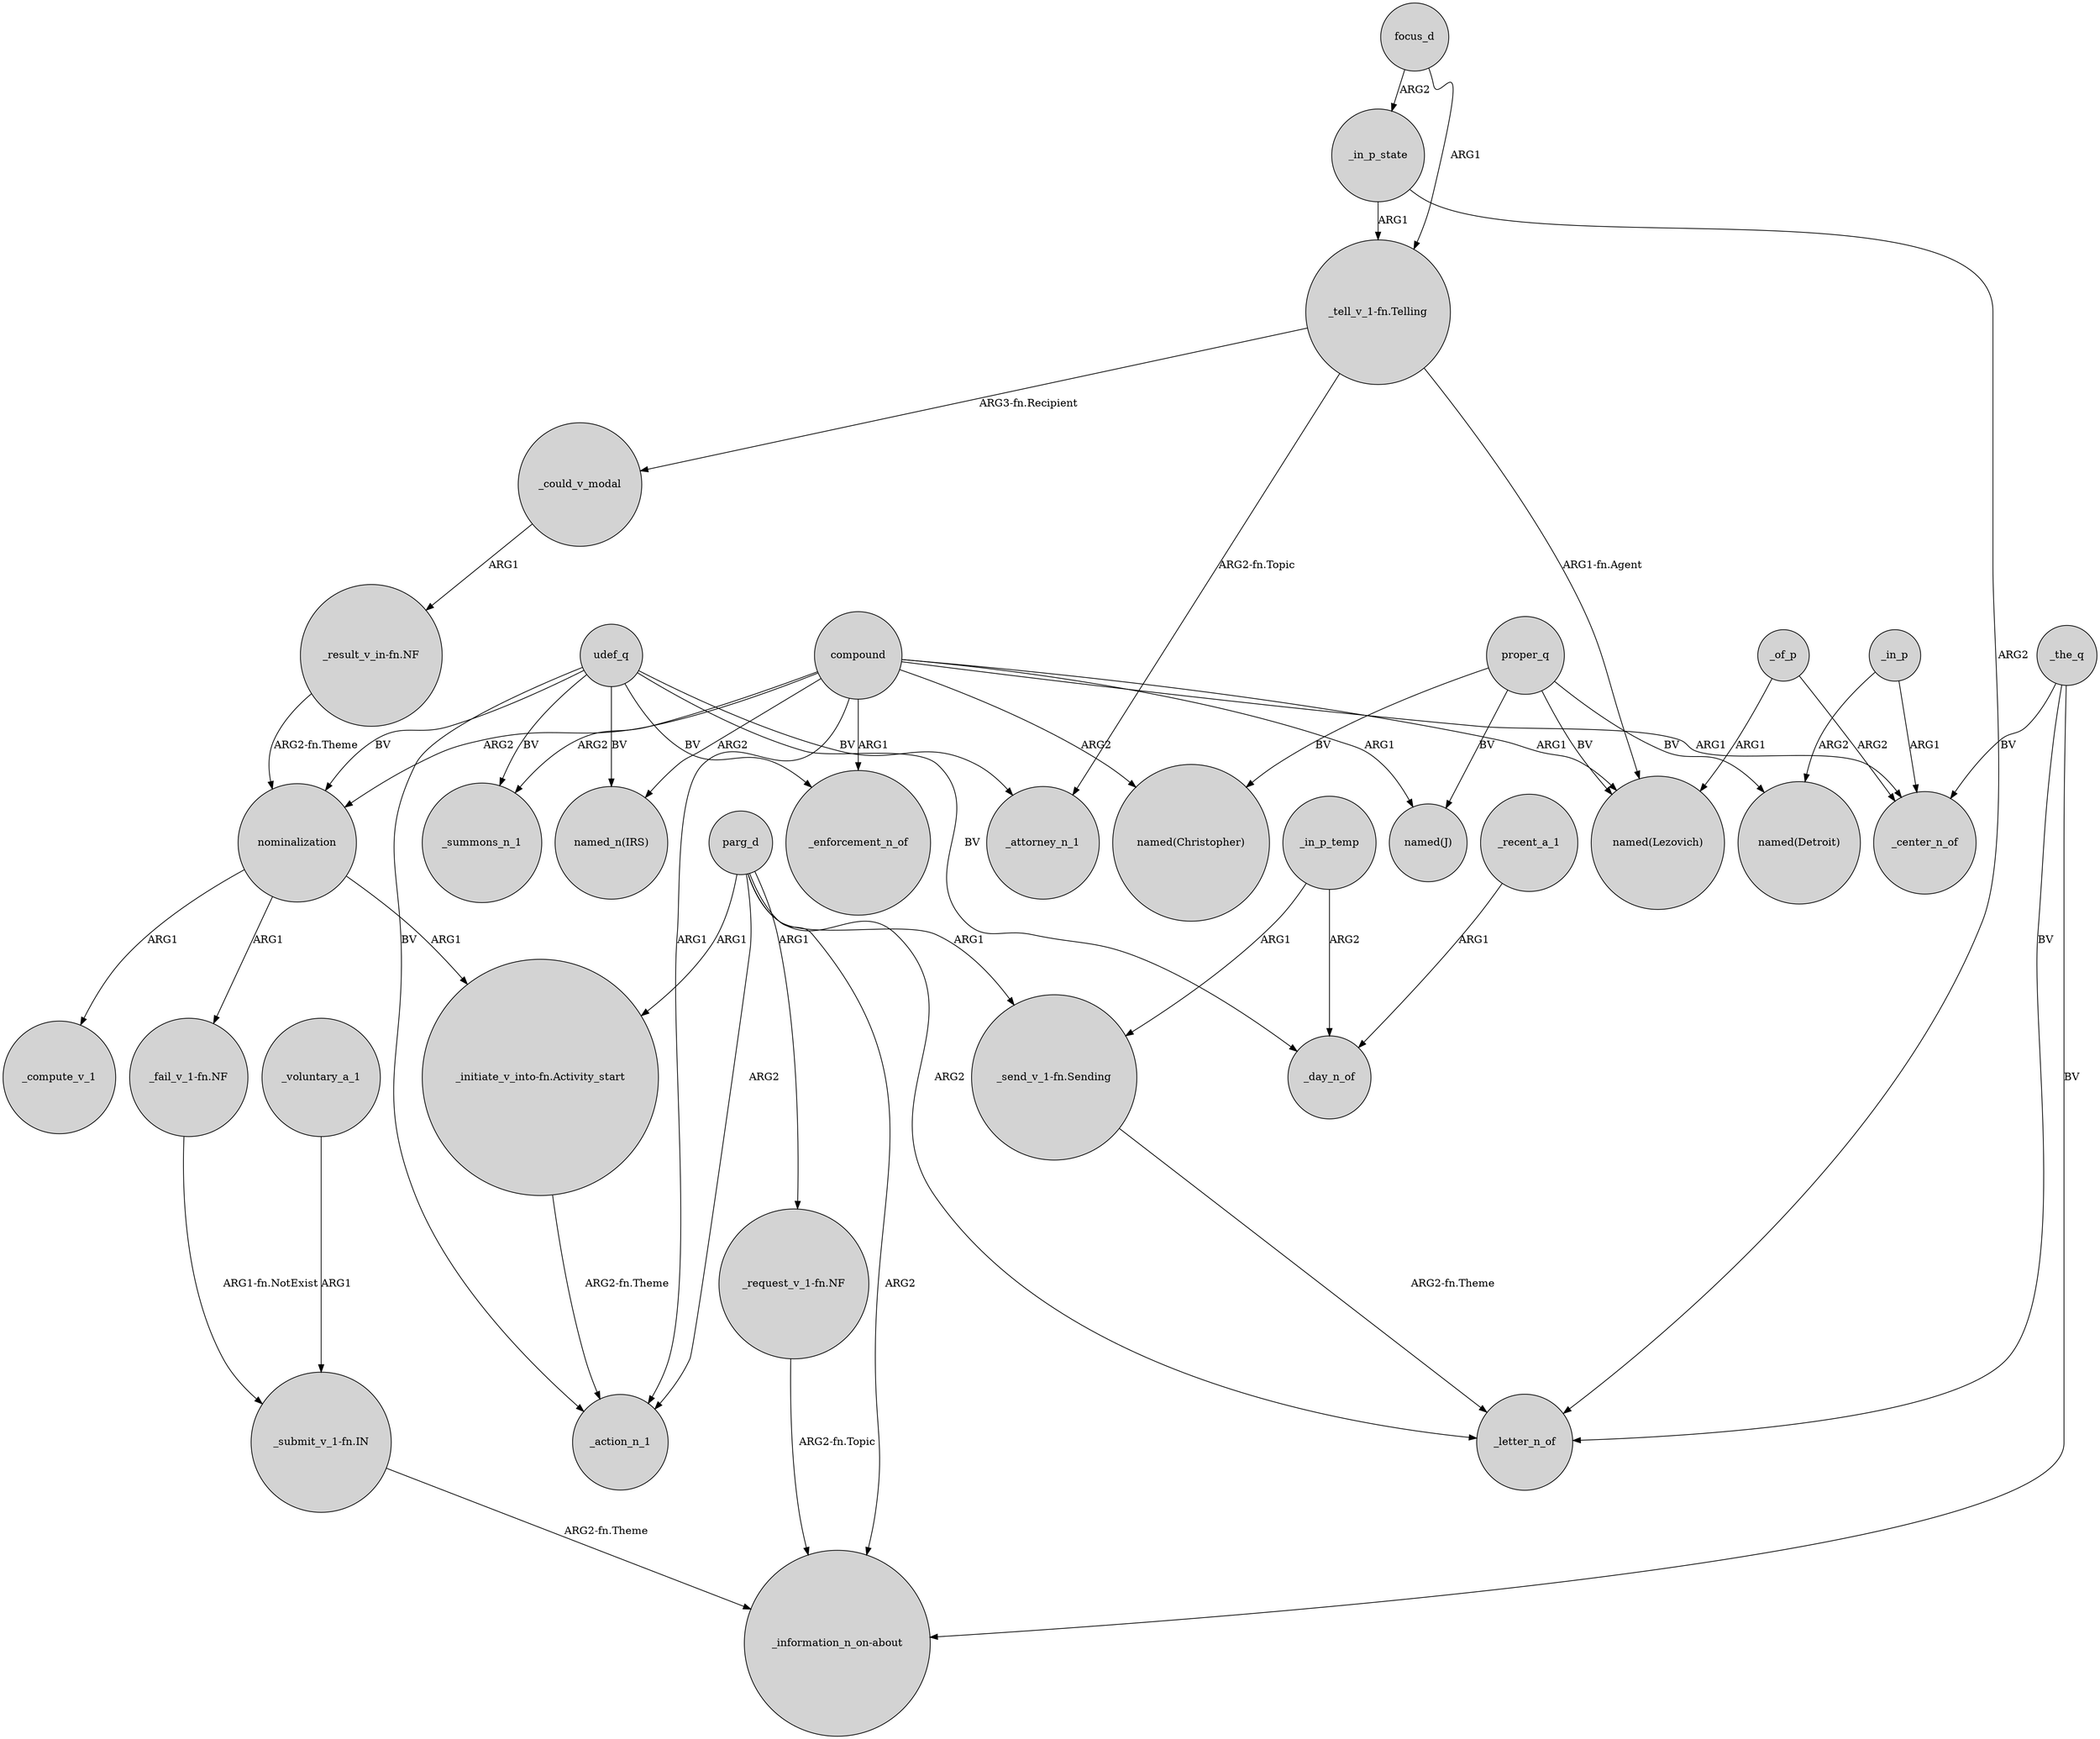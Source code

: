 digraph {
	node [shape=circle style=filled]
	_the_q -> _center_n_of [label=BV]
	parg_d -> "_request_v_1-fn.NF" [label=ARG1]
	udef_q -> _summons_n_1 [label=BV]
	_of_p -> _center_n_of [label=ARG2]
	"_initiate_v_into-fn.Activity_start" -> _action_n_1 [label="ARG2-fn.Theme"]
	nominalization -> "_initiate_v_into-fn.Activity_start" [label=ARG1]
	compound -> "named(Lezovich)" [label=ARG1]
	_voluntary_a_1 -> "_submit_v_1-fn.IN" [label=ARG1]
	nominalization -> "_fail_v_1-fn.NF" [label=ARG1]
	_could_v_modal -> "_result_v_in-fn.NF" [label=ARG1]
	parg_d -> _action_n_1 [label=ARG2]
	"_send_v_1-fn.Sending" -> _letter_n_of [label="ARG2-fn.Theme"]
	focus_d -> _in_p_state [label=ARG2]
	compound -> "named(Christopher)" [label=ARG2]
	proper_q -> "named(Detroit)" [label=BV]
	proper_q -> "named(J)" [label=BV]
	_the_q -> "_information_n_on-about" [label=BV]
	parg_d -> "_initiate_v_into-fn.Activity_start" [label=ARG1]
	proper_q -> "named(Christopher)" [label=BV]
	udef_q -> _day_n_of [label=BV]
	compound -> nominalization [label=ARG2]
	_in_p_state -> "_tell_v_1-fn.Telling" [label=ARG1]
	_in_p -> "named(Detroit)" [label=ARG2]
	_recent_a_1 -> _day_n_of [label=ARG1]
	compound -> _enforcement_n_of [label=ARG1]
	_of_p -> "named(Lezovich)" [label=ARG1]
	focus_d -> "_tell_v_1-fn.Telling" [label=ARG1]
	_in_p_temp -> _day_n_of [label=ARG2]
	"_tell_v_1-fn.Telling" -> _attorney_n_1 [label="ARG2-fn.Topic"]
	"_tell_v_1-fn.Telling" -> "named(Lezovich)" [label="ARG1-fn.Agent"]
	udef_q -> _attorney_n_1 [label=BV]
	"_request_v_1-fn.NF" -> "_information_n_on-about" [label="ARG2-fn.Topic"]
	compound -> _summons_n_1 [label=ARG2]
	"_submit_v_1-fn.IN" -> "_information_n_on-about" [label="ARG2-fn.Theme"]
	"_result_v_in-fn.NF" -> nominalization [label="ARG2-fn.Theme"]
	nominalization -> _compute_v_1 [label=ARG1]
	compound -> _center_n_of [label=ARG1]
	udef_q -> nominalization [label=BV]
	"_tell_v_1-fn.Telling" -> _could_v_modal [label="ARG3-fn.Recipient"]
	udef_q -> _enforcement_n_of [label=BV]
	compound -> "named_n(IRS)" [label=ARG2]
	compound -> _action_n_1 [label=ARG1]
	_in_p_state -> _letter_n_of [label=ARG2]
	udef_q -> "named_n(IRS)" [label=BV]
	parg_d -> "_send_v_1-fn.Sending" [label=ARG1]
	udef_q -> _action_n_1 [label=BV]
	proper_q -> "named(Lezovich)" [label=BV]
	_the_q -> _letter_n_of [label=BV]
	_in_p_temp -> "_send_v_1-fn.Sending" [label=ARG1]
	"_fail_v_1-fn.NF" -> "_submit_v_1-fn.IN" [label="ARG1-fn.NotExist"]
	compound -> "named(J)" [label=ARG1]
	parg_d -> "_information_n_on-about" [label=ARG2]
	_in_p -> _center_n_of [label=ARG1]
	parg_d -> _letter_n_of [label=ARG2]
}
